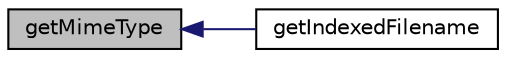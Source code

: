 digraph "getMimeType"
{
  edge [fontname="Helvetica",fontsize="10",labelfontname="Helvetica",labelfontsize="10"];
  node [fontname="Helvetica",fontsize="10",shape=record];
  rankdir="LR";
  Node13 [label="getMimeType",height=0.2,width=0.4,color="black", fillcolor="grey75", style="filled", fontcolor="black"];
  Node13 -> Node14 [dir="back",color="midnightblue",fontsize="10",style="solid",fontname="Helvetica"];
  Node14 [label="getIndexedFilename",height=0.2,width=0.4,color="black", fillcolor="white", style="filled",URL="$class_p_h_p_excel___worksheet___memory_drawing.html#a06bcb905b901cc44cdcfcbe33c7e7a88"];
}
